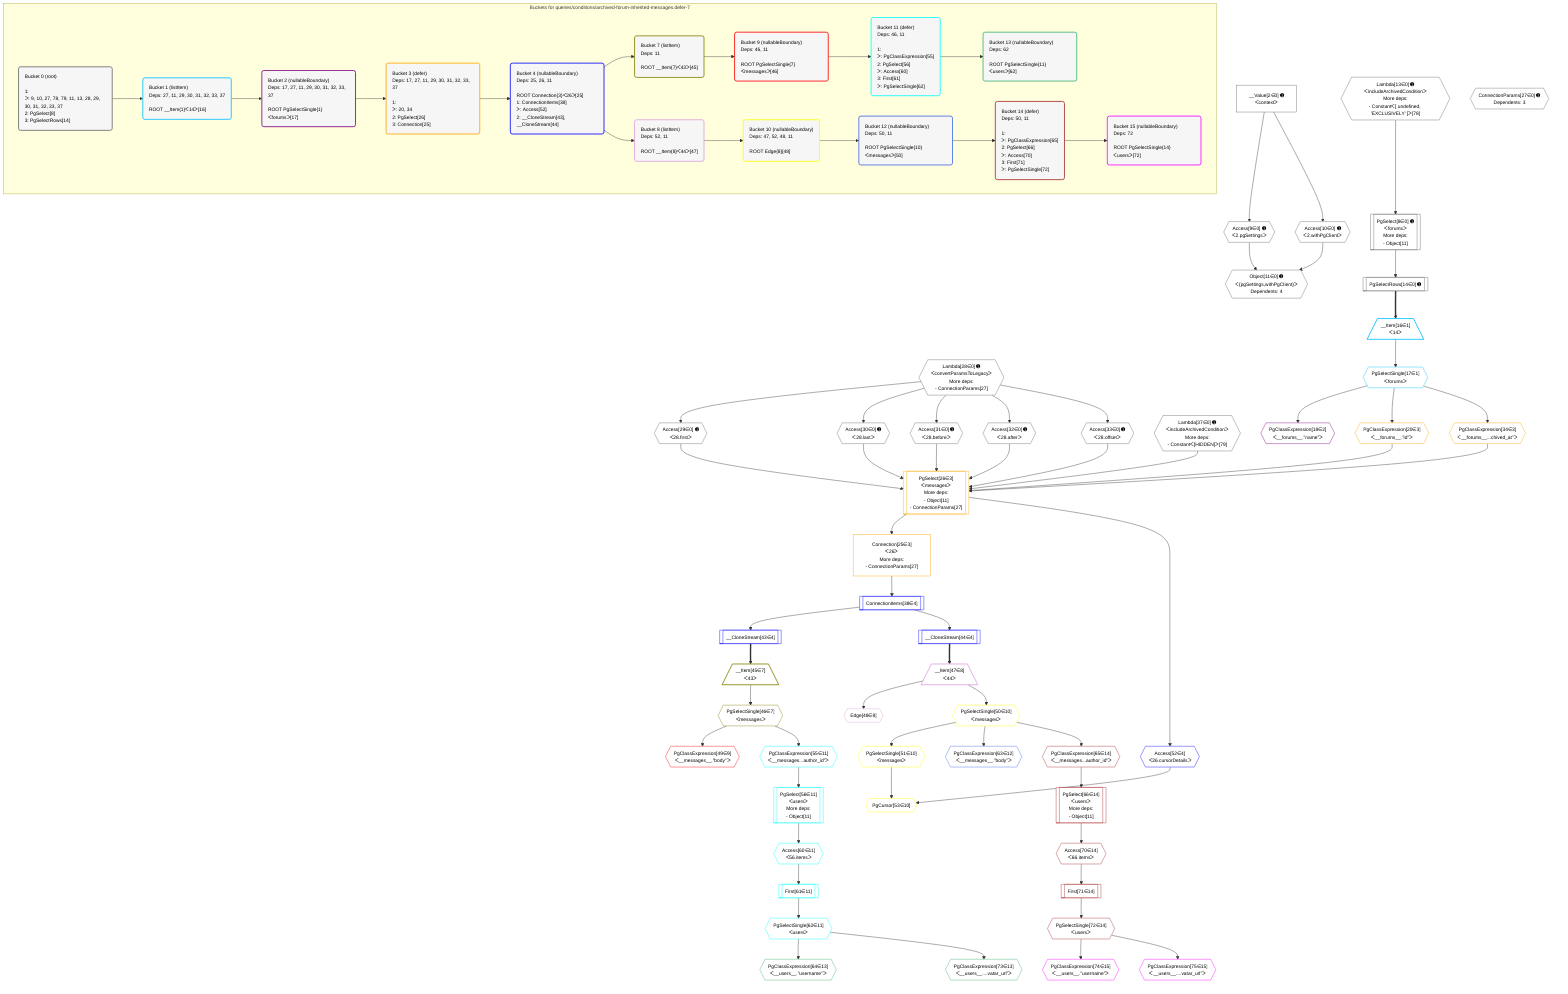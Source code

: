%%{init: {'themeVariables': { 'fontSize': '12px'}}}%%
graph TD
    classDef path fill:#eee,stroke:#000,color:#000
    classDef plan fill:#fff,stroke-width:1px,color:#000
    classDef itemplan fill:#fff,stroke-width:2px,color:#000
    classDef unbatchedplan fill:#dff,stroke-width:1px,color:#000
    classDef sideeffectplan fill:#fcc,stroke-width:2px,color:#000
    classDef bucket fill:#f6f6f6,color:#000,stroke-width:2px,text-align:left

    subgraph "Buckets for queries/conditions/archived-forum-inherited-messages.defer-7"
    Bucket0("Bucket 0 (root)<br /><br />1: <br />ᐳ: 9, 10, 27, 78, 79, 11, 13, 28, 29, 30, 31, 32, 33, 37<br />2: PgSelect[8]<br />3: PgSelectRows[14]"):::bucket
    Bucket1("Bucket 1 (listItem)<br />Deps: 27, 11, 29, 30, 31, 32, 33, 37<br /><br />ROOT __Item{1}ᐸ14ᐳ[16]"):::bucket
    Bucket2("Bucket 2 (nullableBoundary)<br />Deps: 17, 27, 11, 29, 30, 31, 32, 33, 37<br /><br />ROOT PgSelectSingle{1}ᐸforumsᐳ[17]"):::bucket
    Bucket3("Bucket 3 (defer)<br />Deps: 17, 27, 11, 29, 30, 31, 32, 33, 37<br /><br />1: <br />ᐳ: 20, 34<br />2: PgSelect[26]<br />3: Connection[25]"):::bucket
    Bucket4("Bucket 4 (nullableBoundary)<br />Deps: 25, 26, 11<br /><br />ROOT Connection{3}ᐸ26ᐳ[25]<br />1: ConnectionItems[38]<br />ᐳ: Access[52]<br />2: __CloneStream[43], __CloneStream[44]"):::bucket
    Bucket7("Bucket 7 (listItem)<br />Deps: 11<br /><br />ROOT __Item{7}ᐸ43ᐳ[45]"):::bucket
    Bucket8("Bucket 8 (listItem)<br />Deps: 52, 11<br /><br />ROOT __Item{8}ᐸ44ᐳ[47]"):::bucket
    Bucket9("Bucket 9 (nullableBoundary)<br />Deps: 46, 11<br /><br />ROOT PgSelectSingle{7}ᐸmessagesᐳ[46]"):::bucket
    Bucket10("Bucket 10 (nullableBoundary)<br />Deps: 47, 52, 48, 11<br /><br />ROOT Edge{8}[48]"):::bucket
    Bucket11("Bucket 11 (defer)<br />Deps: 46, 11<br /><br />1: <br />ᐳ: PgClassExpression[55]<br />2: PgSelect[56]<br />ᐳ: Access[60]<br />3: First[61]<br />ᐳ: PgSelectSingle[62]"):::bucket
    Bucket12("Bucket 12 (nullableBoundary)<br />Deps: 50, 11<br /><br />ROOT PgSelectSingle{10}ᐸmessagesᐳ[50]"):::bucket
    Bucket13("Bucket 13 (nullableBoundary)<br />Deps: 62<br /><br />ROOT PgSelectSingle{11}ᐸusersᐳ[62]"):::bucket
    Bucket14("Bucket 14 (defer)<br />Deps: 50, 11<br /><br />1: <br />ᐳ: PgClassExpression[65]<br />2: PgSelect[66]<br />ᐳ: Access[70]<br />3: First[71]<br />ᐳ: PgSelectSingle[72]"):::bucket
    Bucket15("Bucket 15 (nullableBoundary)<br />Deps: 72<br /><br />ROOT PgSelectSingle{14}ᐸusersᐳ[72]"):::bucket
    end
    Bucket0 --> Bucket1
    Bucket1 --> Bucket2
    Bucket2 --> Bucket3
    Bucket3 --> Bucket4
    Bucket4 --> Bucket7 & Bucket8
    Bucket7 --> Bucket9
    Bucket8 --> Bucket10
    Bucket9 --> Bucket11
    Bucket10 --> Bucket12
    Bucket11 --> Bucket13
    Bucket12 --> Bucket14
    Bucket14 --> Bucket15

    %% plan dependencies
    PgSelect8[["PgSelect[8∈0] ➊<br />ᐸforumsᐳ<br />More deps:<br />- Object[11]"]]:::plan
    Lambda13{{"Lambda[13∈0] ➊<br />ᐸincludeArchivedConditionᐳ<br />More deps:<br />- Constantᐸ[ undefined, 'EXCLUSIVELY' ]ᐳ[78]"}}:::plan
    Lambda13 --> PgSelect8
    Object11{{"Object[11∈0] ➊<br />ᐸ{pgSettings,withPgClient}ᐳ<br />Dependents: 4"}}:::plan
    Access9{{"Access[9∈0] ➊<br />ᐸ2.pgSettingsᐳ"}}:::plan
    Access10{{"Access[10∈0] ➊<br />ᐸ2.withPgClientᐳ"}}:::plan
    Access9 & Access10 --> Object11
    __Value2["__Value[2∈0] ➊<br />ᐸcontextᐳ"]:::plan
    __Value2 --> Access9
    __Value2 --> Access10
    PgSelectRows14[["PgSelectRows[14∈0] ➊"]]:::plan
    PgSelect8 --> PgSelectRows14
    Lambda28{{"Lambda[28∈0] ➊<br />ᐸconvertParamsToLegacyᐳ<br />More deps:<br />- ConnectionParams[27]"}}:::plan
    Access29{{"Access[29∈0] ➊<br />ᐸ28.firstᐳ"}}:::plan
    Lambda28 --> Access29
    Access30{{"Access[30∈0] ➊<br />ᐸ28.lastᐳ"}}:::plan
    Lambda28 --> Access30
    Access31{{"Access[31∈0] ➊<br />ᐸ28.beforeᐳ"}}:::plan
    Lambda28 --> Access31
    Access32{{"Access[32∈0] ➊<br />ᐸ28.afterᐳ"}}:::plan
    Lambda28 --> Access32
    Access33{{"Access[33∈0] ➊<br />ᐸ28.offsetᐳ"}}:::plan
    Lambda28 --> Access33
    Lambda37{{"Lambda[37∈0] ➊<br />ᐸincludeArchivedConditionᐳ<br />More deps:<br />- Constantᐸ[HIDDEN]ᐳ[79]"}}:::plan
    ConnectionParams27{{"ConnectionParams[27∈0] ➊<br />Dependents: 3"}}:::plan
    __Item16[/"__Item[16∈1]<br />ᐸ14ᐳ"\]:::itemplan
    PgSelectRows14 ==> __Item16
    PgSelectSingle17{{"PgSelectSingle[17∈1]<br />ᐸforumsᐳ"}}:::plan
    __Item16 --> PgSelectSingle17
    PgClassExpression18{{"PgClassExpression[18∈2]<br />ᐸ__forums__.”name”ᐳ"}}:::plan
    PgSelectSingle17 --> PgClassExpression18
    PgSelect26[["PgSelect[26∈3]<br />ᐸmessagesᐳ<br />More deps:<br />- Object[11]<br />- ConnectionParams[27]"]]:::plan
    PgClassExpression20{{"PgClassExpression[20∈3]<br />ᐸ__forums__.”id”ᐳ"}}:::plan
    PgClassExpression34{{"PgClassExpression[34∈3]<br />ᐸ__forums__...chived_at”ᐳ"}}:::plan
    PgClassExpression20 & Access29 & Access30 & Access31 & Access32 & Access33 & PgClassExpression34 & Lambda37 --> PgSelect26
    Connection25["Connection[25∈3]<br />ᐸ26ᐳ<br />More deps:<br />- ConnectionParams[27]"]:::plan
    PgSelect26 --> Connection25
    PgSelectSingle17 --> PgClassExpression20
    PgSelectSingle17 --> PgClassExpression34
    ConnectionItems38[["ConnectionItems[38∈4]"]]:::plan
    Connection25 --> ConnectionItems38
    __CloneStream43[["__CloneStream[43∈4]"]]:::plan
    ConnectionItems38 --> __CloneStream43
    __CloneStream44[["__CloneStream[44∈4]"]]:::plan
    ConnectionItems38 --> __CloneStream44
    Access52{{"Access[52∈4]<br />ᐸ26.cursorDetailsᐳ"}}:::plan
    PgSelect26 --> Access52
    __Item45[/"__Item[45∈7]<br />ᐸ43ᐳ"\]:::itemplan
    __CloneStream43 ==> __Item45
    PgSelectSingle46{{"PgSelectSingle[46∈7]<br />ᐸmessagesᐳ"}}:::plan
    __Item45 --> PgSelectSingle46
    __Item47[/"__Item[47∈8]<br />ᐸ44ᐳ"\]:::itemplan
    __CloneStream44 ==> __Item47
    Edge48{{"Edge[48∈8]"}}:::plan
    __Item47 --> Edge48
    PgClassExpression49{{"PgClassExpression[49∈9]<br />ᐸ__messages__.”body”ᐳ"}}:::plan
    PgSelectSingle46 --> PgClassExpression49
    PgCursor53{{"PgCursor[53∈10]"}}:::plan
    PgSelectSingle51{{"PgSelectSingle[51∈10]<br />ᐸmessagesᐳ"}}:::plan
    PgSelectSingle51 & Access52 --> PgCursor53
    PgSelectSingle50{{"PgSelectSingle[50∈10]<br />ᐸmessagesᐳ"}}:::plan
    __Item47 --> PgSelectSingle50
    PgSelectSingle50 --> PgSelectSingle51
    PgSelect56[["PgSelect[56∈11]<br />ᐸusersᐳ<br />More deps:<br />- Object[11]"]]:::plan
    PgClassExpression55{{"PgClassExpression[55∈11]<br />ᐸ__messages...author_id”ᐳ"}}:::plan
    PgClassExpression55 --> PgSelect56
    PgSelectSingle46 --> PgClassExpression55
    Access60{{"Access[60∈11]<br />ᐸ56.itemsᐳ"}}:::plan
    PgSelect56 --> Access60
    First61[["First[61∈11]"]]:::plan
    Access60 --> First61
    PgSelectSingle62{{"PgSelectSingle[62∈11]<br />ᐸusersᐳ"}}:::plan
    First61 --> PgSelectSingle62
    PgClassExpression63{{"PgClassExpression[63∈12]<br />ᐸ__messages__.”body”ᐳ"}}:::plan
    PgSelectSingle50 --> PgClassExpression63
    PgClassExpression64{{"PgClassExpression[64∈13]<br />ᐸ__users__.”username”ᐳ"}}:::plan
    PgSelectSingle62 --> PgClassExpression64
    PgClassExpression73{{"PgClassExpression[73∈13]<br />ᐸ__users__....vatar_url”ᐳ"}}:::plan
    PgSelectSingle62 --> PgClassExpression73
    PgSelect66[["PgSelect[66∈14]<br />ᐸusersᐳ<br />More deps:<br />- Object[11]"]]:::plan
    PgClassExpression65{{"PgClassExpression[65∈14]<br />ᐸ__messages...author_id”ᐳ"}}:::plan
    PgClassExpression65 --> PgSelect66
    PgSelectSingle50 --> PgClassExpression65
    Access70{{"Access[70∈14]<br />ᐸ66.itemsᐳ"}}:::plan
    PgSelect66 --> Access70
    First71[["First[71∈14]"]]:::plan
    Access70 --> First71
    PgSelectSingle72{{"PgSelectSingle[72∈14]<br />ᐸusersᐳ"}}:::plan
    First71 --> PgSelectSingle72
    PgClassExpression74{{"PgClassExpression[74∈15]<br />ᐸ__users__.”username”ᐳ"}}:::plan
    PgSelectSingle72 --> PgClassExpression74
    PgClassExpression75{{"PgClassExpression[75∈15]<br />ᐸ__users__....vatar_url”ᐳ"}}:::plan
    PgSelectSingle72 --> PgClassExpression75

    %% define steps
    classDef bucket0 stroke:#696969
    class Bucket0,__Value2,PgSelect8,Access9,Access10,Object11,Lambda13,PgSelectRows14,ConnectionParams27,Lambda28,Access29,Access30,Access31,Access32,Access33,Lambda37 bucket0
    classDef bucket1 stroke:#00bfff
    class Bucket1,__Item16,PgSelectSingle17 bucket1
    classDef bucket2 stroke:#7f007f
    class Bucket2,PgClassExpression18 bucket2
    classDef bucket3 stroke:#ffa500
    class Bucket3,PgClassExpression20,Connection25,PgSelect26,PgClassExpression34 bucket3
    classDef bucket4 stroke:#0000ff
    class Bucket4,ConnectionItems38,__CloneStream43,__CloneStream44,Access52 bucket4
    classDef bucket7 stroke:#808000
    class Bucket7,__Item45,PgSelectSingle46 bucket7
    classDef bucket8 stroke:#dda0dd
    class Bucket8,__Item47,Edge48 bucket8
    classDef bucket9 stroke:#ff0000
    class Bucket9,PgClassExpression49 bucket9
    classDef bucket10 stroke:#ffff00
    class Bucket10,PgSelectSingle50,PgSelectSingle51,PgCursor53 bucket10
    classDef bucket11 stroke:#00ffff
    class Bucket11,PgClassExpression55,PgSelect56,Access60,First61,PgSelectSingle62 bucket11
    classDef bucket12 stroke:#4169e1
    class Bucket12,PgClassExpression63 bucket12
    classDef bucket13 stroke:#3cb371
    class Bucket13,PgClassExpression64,PgClassExpression73 bucket13
    classDef bucket14 stroke:#a52a2a
    class Bucket14,PgClassExpression65,PgSelect66,Access70,First71,PgSelectSingle72 bucket14
    classDef bucket15 stroke:#ff00ff
    class Bucket15,PgClassExpression74,PgClassExpression75 bucket15